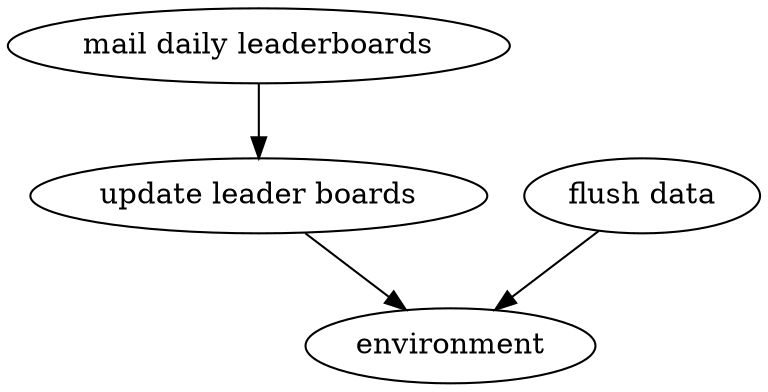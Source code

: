 digraph G {
  a [label="mail daily leaderboards"];
  b [label="update leader boards"];
  c [label="environment"];
  d [label="flush data"];
  a -> b;
  b -> c;
  d -> c;
}
